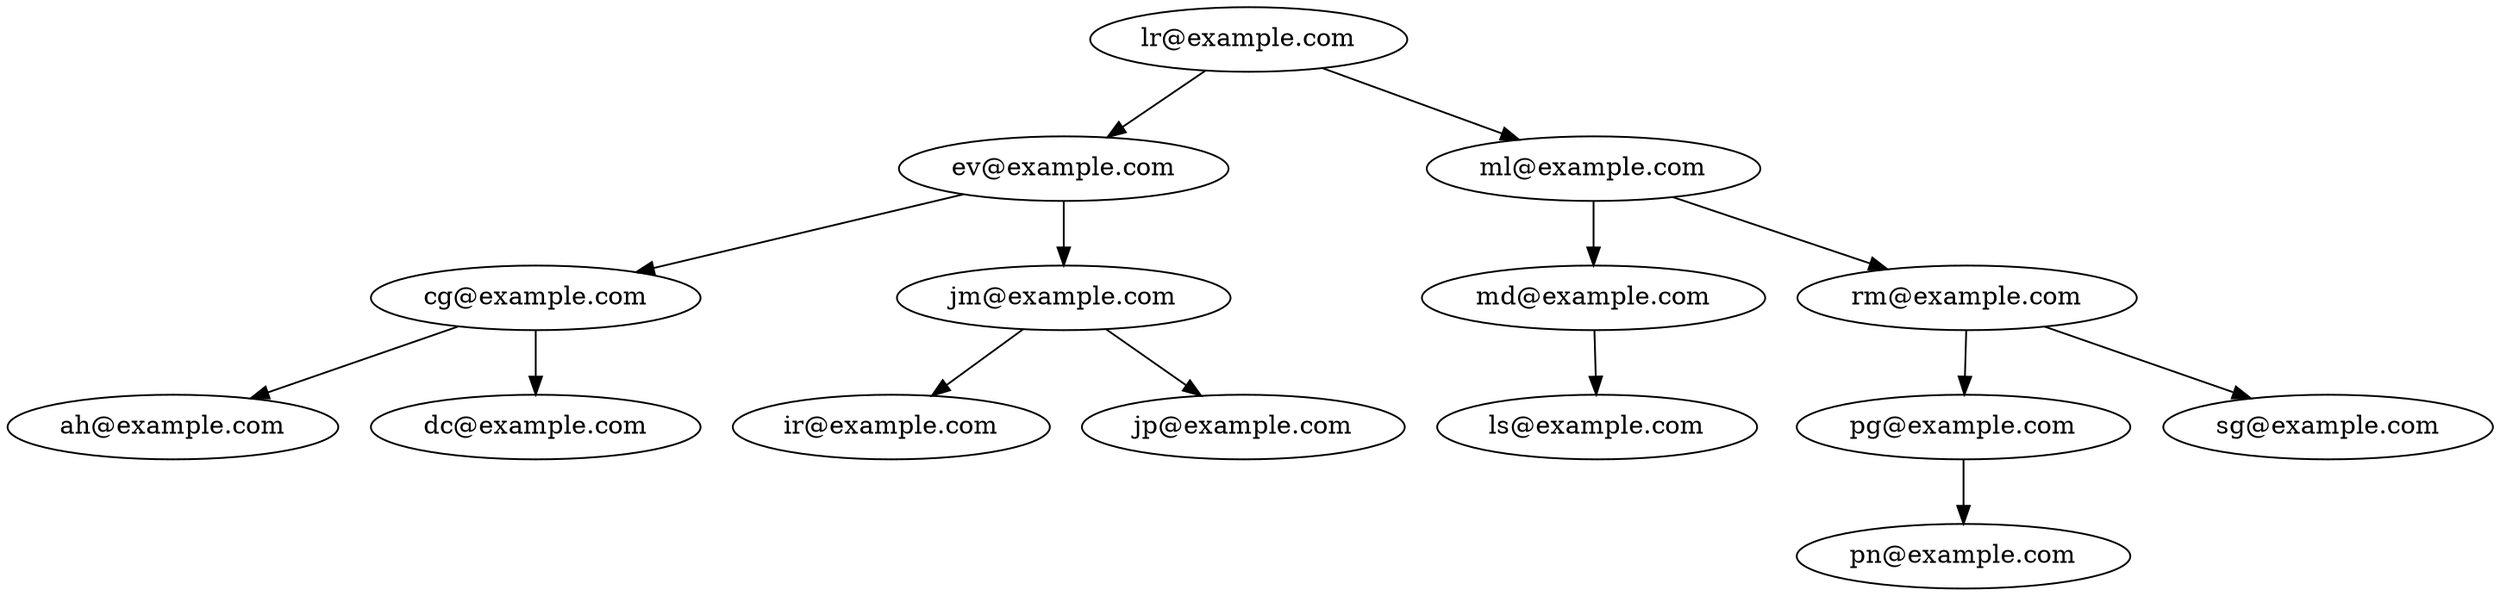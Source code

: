 digraph G {
Nodo0x21b30e16f60[label = "lr@example.com"]
Nodo0x21b30e16f60->Nodo0x21b30e17360
Nodo0x21b30e16f60->Nodo0x21b30e16c60
Nodo0x21b30e17360[label = "ev@example.com"]
Nodo0x21b30e17360->Nodo0x21b30e17c60
Nodo0x21b30e17360->Nodo0x21b30e18160
Nodo0x21b30e17c60[label = "cg@example.com"]
Nodo0x21b30e17c60->Nodo0x21b30e16e60
Nodo0x21b30e17c60->Nodo0x21b30e17560
Nodo0x21b30e16e60[label = "ah@example.com"]
Nodo0x21b30e17560[label = "dc@example.com"]
Nodo0x21b30e18160[label = "jm@example.com"]
Nodo0x21b30e18160->Nodo0x21b30e18260
Nodo0x21b30e18160->Nodo0x21b30e17f60
Nodo0x21b30e18260[label = "ir@example.com"]
Nodo0x21b30e17f60[label = "jp@example.com"]
Nodo0x21b30e16c60[label = "ml@example.com"]
Nodo0x21b30e16c60->Nodo0x21b30e16b60
Nodo0x21b30e16c60->Nodo0x21b30e16d60
Nodo0x21b30e16b60[label = "md@example.com"]
Nodo0x21b30e16b60->Nodo0x21b30e18060
Nodo0x21b30e18060[label = "ls@example.com"]
Nodo0x21b30e16d60[label = "rm@example.com"]
Nodo0x21b30e16d60->Nodo0x21b30e17960
Nodo0x21b30e16d60->Nodo0x21b30e17d60
Nodo0x21b30e17960[label = "pg@example.com"]
Nodo0x21b30e17960->Nodo0x21b30e17760
Nodo0x21b30e17760[label = "pn@example.com"]
Nodo0x21b30e17d60[label = "sg@example.com"]
}
